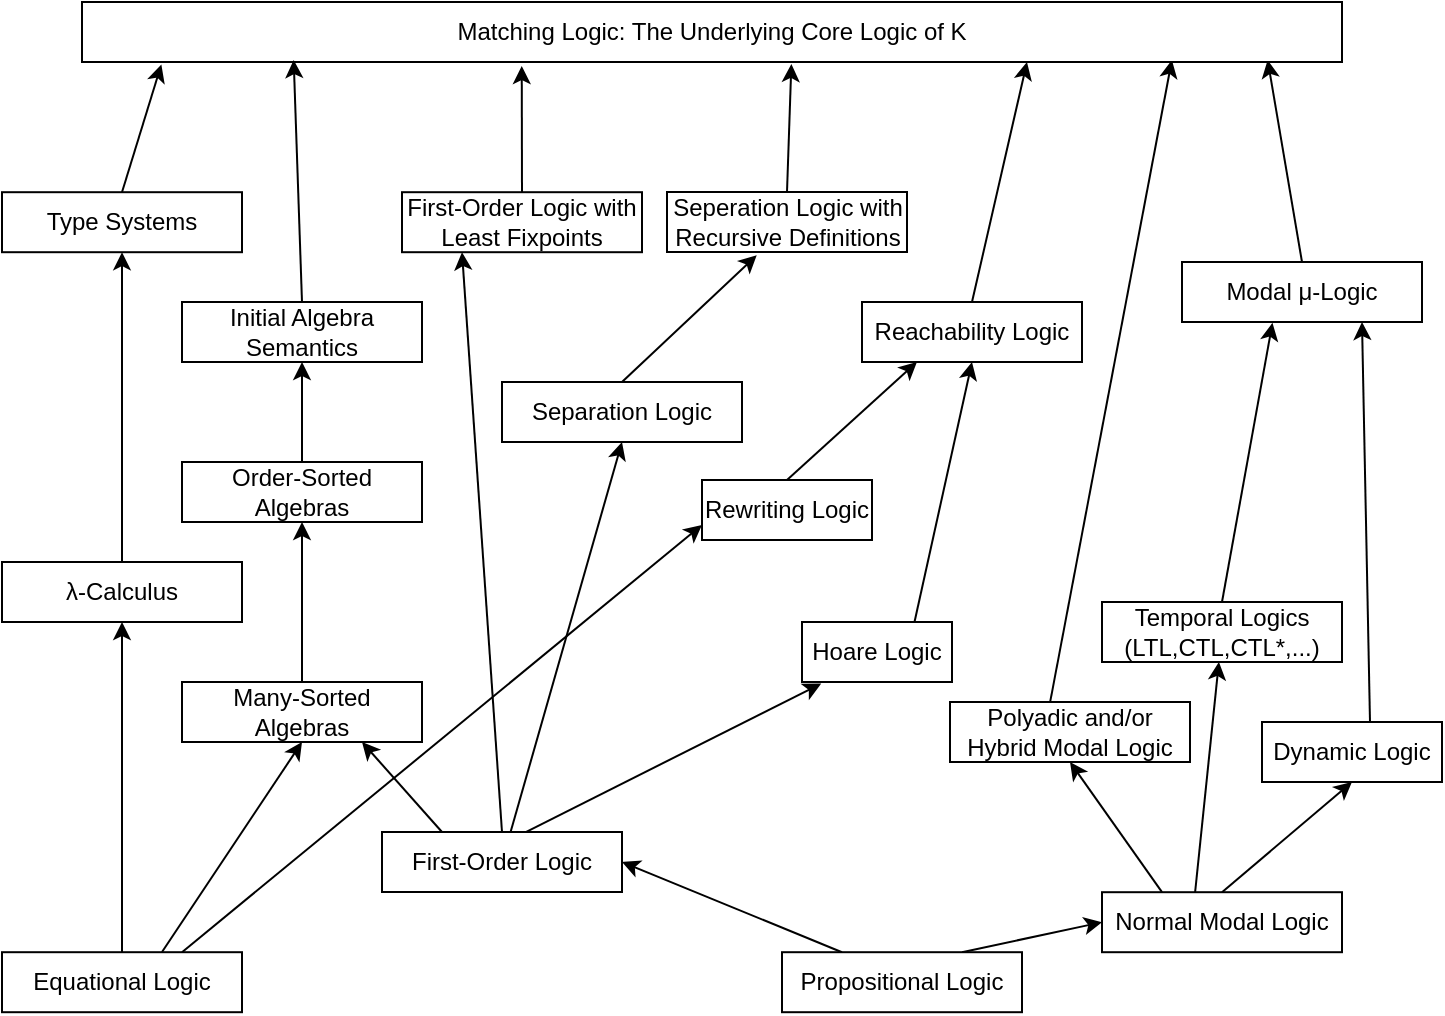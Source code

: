<mxfile version="13.6.2" type="device"><diagram id="r_zGSr2CA-iQkFnaXVkz" name="Page-1"><mxGraphModel dx="1354" dy="834" grid="1" gridSize="10" guides="1" tooltips="1" connect="1" arrows="1" fold="1" page="1" pageScale="1" pageWidth="827" pageHeight="1169" math="0" shadow="0"><root><mxCell id="0"/><mxCell id="1" parent="0"/><mxCell id="j13BER8KOyGRcytFWF9j-1" style="rounded=0;orthogonalLoop=1;jettySize=auto;html=1;exitX=0.25;exitY=0;exitDx=0;exitDy=0;entryX=1;entryY=0.5;entryDx=0;entryDy=0;" edge="1" parent="1" source="j13BER8KOyGRcytFWF9j-3" target="j13BER8KOyGRcytFWF9j-23"><mxGeometry relative="1" as="geometry"><mxPoint x="510" y="520" as="targetPoint"/></mxGeometry></mxCell><mxCell id="j13BER8KOyGRcytFWF9j-2" style="edgeStyle=none;rounded=0;orthogonalLoop=1;jettySize=auto;html=1;exitX=0.75;exitY=0;exitDx=0;exitDy=0;entryX=0;entryY=0.5;entryDx=0;entryDy=0;" edge="1" parent="1" source="j13BER8KOyGRcytFWF9j-3" target="j13BER8KOyGRcytFWF9j-11"><mxGeometry relative="1" as="geometry"><mxPoint x="690" y="590" as="targetPoint"/></mxGeometry></mxCell><mxCell id="j13BER8KOyGRcytFWF9j-3" value="Propositional Logic" style="rounded=0;whiteSpace=wrap;html=1;" vertex="1" parent="1"><mxGeometry x="530" y="645.1" width="120" height="30" as="geometry"/></mxCell><mxCell id="j13BER8KOyGRcytFWF9j-4" style="edgeStyle=none;rounded=0;orthogonalLoop=1;jettySize=auto;html=1;exitX=0.5;exitY=0;exitDx=0;exitDy=0;entryX=0.349;entryY=1.067;entryDx=0;entryDy=0;entryPerimeter=0;" edge="1" parent="1" source="j13BER8KOyGRcytFWF9j-5" target="j13BER8KOyGRcytFWF9j-40"><mxGeometry relative="1" as="geometry"/></mxCell><mxCell id="j13BER8KOyGRcytFWF9j-5" value="First-Order Logic with Least Fixpoints" style="rounded=0;whiteSpace=wrap;html=1;" vertex="1" parent="1"><mxGeometry x="340" y="265.1" width="120" height="30" as="geometry"/></mxCell><mxCell id="j13BER8KOyGRcytFWF9j-6" style="edgeStyle=none;rounded=0;orthogonalLoop=1;jettySize=auto;html=1;exitX=0.5;exitY=0;exitDx=0;exitDy=0;entryX=0.563;entryY=1.033;entryDx=0;entryDy=0;entryPerimeter=0;" edge="1" parent="1" source="j13BER8KOyGRcytFWF9j-7" target="j13BER8KOyGRcytFWF9j-40"><mxGeometry relative="1" as="geometry"><mxPoint x="590" y="350" as="targetPoint"/></mxGeometry></mxCell><mxCell id="j13BER8KOyGRcytFWF9j-7" value="Seperation Logic with Recursive Definitions" style="rounded=0;whiteSpace=wrap;html=1;" vertex="1" parent="1"><mxGeometry x="472.5" y="265" width="120" height="30" as="geometry"/></mxCell><mxCell id="j13BER8KOyGRcytFWF9j-8" value="" style="edgeStyle=none;rounded=0;orthogonalLoop=1;jettySize=auto;html=1;exitX=0.388;exitY=0;exitDx=0;exitDy=0;exitPerimeter=0;" edge="1" parent="1" source="j13BER8KOyGRcytFWF9j-11" target="j13BER8KOyGRcytFWF9j-13"><mxGeometry relative="1" as="geometry"/></mxCell><mxCell id="j13BER8KOyGRcytFWF9j-9" style="edgeStyle=none;rounded=0;orthogonalLoop=1;jettySize=auto;html=1;entryX=0.5;entryY=1;entryDx=0;entryDy=0;exitX=0.5;exitY=0;exitDx=0;exitDy=0;" edge="1" parent="1" source="j13BER8KOyGRcytFWF9j-11" target="j13BER8KOyGRcytFWF9j-15"><mxGeometry relative="1" as="geometry"><mxPoint x="850" y="520" as="targetPoint"/></mxGeometry></mxCell><mxCell id="j13BER8KOyGRcytFWF9j-10" style="edgeStyle=none;rounded=0;orthogonalLoop=1;jettySize=auto;html=1;exitX=0.25;exitY=0;exitDx=0;exitDy=0;entryX=0.5;entryY=1;entryDx=0;entryDy=0;" edge="1" parent="1" source="j13BER8KOyGRcytFWF9j-11" target="j13BER8KOyGRcytFWF9j-17"><mxGeometry relative="1" as="geometry"/></mxCell><mxCell id="j13BER8KOyGRcytFWF9j-11" value="Normal Modal Logic" style="rounded=0;whiteSpace=wrap;html=1;" vertex="1" parent="1"><mxGeometry x="690" y="615.1" width="120" height="30" as="geometry"/></mxCell><mxCell id="j13BER8KOyGRcytFWF9j-12" style="edgeStyle=none;rounded=0;orthogonalLoop=1;jettySize=auto;html=1;exitX=0.5;exitY=0;exitDx=0;exitDy=0;entryX=0.377;entryY=1.013;entryDx=0;entryDy=0;entryPerimeter=0;" edge="1" parent="1" source="j13BER8KOyGRcytFWF9j-13" target="j13BER8KOyGRcytFWF9j-19"><mxGeometry relative="1" as="geometry"><Array as="points"/></mxGeometry></mxCell><mxCell id="j13BER8KOyGRcytFWF9j-13" value="Temporal Logics (LTL,CTL,CTL*,...)" style="rounded=0;whiteSpace=wrap;html=1;" vertex="1" parent="1"><mxGeometry x="690" y="470" width="120" height="30" as="geometry"/></mxCell><mxCell id="j13BER8KOyGRcytFWF9j-14" style="edgeStyle=none;rounded=0;orthogonalLoop=1;jettySize=auto;html=1;exitX=0.6;exitY=0;exitDx=0;exitDy=0;entryX=0.75;entryY=1;entryDx=0;entryDy=0;exitPerimeter=0;" edge="1" parent="1" source="j13BER8KOyGRcytFWF9j-15" target="j13BER8KOyGRcytFWF9j-19"><mxGeometry relative="1" as="geometry"><mxPoint x="890" y="460" as="targetPoint"/></mxGeometry></mxCell><mxCell id="j13BER8KOyGRcytFWF9j-15" value="Dynamic Logic&lt;br&gt;" style="rounded=0;whiteSpace=wrap;html=1;" vertex="1" parent="1"><mxGeometry x="770" y="530" width="90" height="30" as="geometry"/></mxCell><mxCell id="j13BER8KOyGRcytFWF9j-16" style="edgeStyle=none;rounded=0;orthogonalLoop=1;jettySize=auto;html=1;exitX=0.415;exitY=0.047;exitDx=0;exitDy=0;exitPerimeter=0;entryX=0.865;entryY=0.967;entryDx=0;entryDy=0;entryPerimeter=0;" edge="1" parent="1" source="j13BER8KOyGRcytFWF9j-17" target="j13BER8KOyGRcytFWF9j-40"><mxGeometry relative="1" as="geometry"><mxPoint x="710" y="247" as="targetPoint"/></mxGeometry></mxCell><mxCell id="j13BER8KOyGRcytFWF9j-17" value="Polyadic and/or Hybrid Modal Logic" style="rounded=0;whiteSpace=wrap;html=1;" vertex="1" parent="1"><mxGeometry x="614" y="520" width="120" height="30" as="geometry"/></mxCell><mxCell id="j13BER8KOyGRcytFWF9j-18" style="edgeStyle=none;rounded=0;orthogonalLoop=1;jettySize=auto;html=1;exitX=0.5;exitY=0;exitDx=0;exitDy=0;entryX=0.941;entryY=0.967;entryDx=0;entryDy=0;entryPerimeter=0;" edge="1" parent="1" source="j13BER8KOyGRcytFWF9j-19" target="j13BER8KOyGRcytFWF9j-40"><mxGeometry relative="1" as="geometry"/></mxCell><mxCell id="j13BER8KOyGRcytFWF9j-19" value="Modal μ-Logic" style="rounded=0;whiteSpace=wrap;html=1;" vertex="1" parent="1"><mxGeometry x="730" y="300" width="120" height="30" as="geometry"/></mxCell><mxCell id="j13BER8KOyGRcytFWF9j-20" style="edgeStyle=none;rounded=0;orthogonalLoop=1;jettySize=auto;html=1;exitX=0.5;exitY=0;exitDx=0;exitDy=0;entryX=0.25;entryY=1;entryDx=0;entryDy=0;" edge="1" parent="1" source="j13BER8KOyGRcytFWF9j-23" target="j13BER8KOyGRcytFWF9j-5"><mxGeometry relative="1" as="geometry"><mxPoint x="430" y="500" as="targetPoint"/></mxGeometry></mxCell><mxCell id="j13BER8KOyGRcytFWF9j-21" value="" style="edgeStyle=none;rounded=0;orthogonalLoop=1;jettySize=auto;html=1;entryX=0.5;entryY=1;entryDx=0;entryDy=0;" edge="1" parent="1" source="j13BER8KOyGRcytFWF9j-23" target="j13BER8KOyGRcytFWF9j-25"><mxGeometry relative="1" as="geometry"/></mxCell><mxCell id="j13BER8KOyGRcytFWF9j-22" style="edgeStyle=none;rounded=0;orthogonalLoop=1;jettySize=auto;html=1;exitX=0.593;exitY=0.013;exitDx=0;exitDy=0;entryX=0.128;entryY=1.027;entryDx=0;entryDy=0;fontSize=17;exitPerimeter=0;entryPerimeter=0;" edge="1" parent="1" source="j13BER8KOyGRcytFWF9j-23" target="j13BER8KOyGRcytFWF9j-29"><mxGeometry relative="1" as="geometry"/></mxCell><mxCell id="j13BER8KOyGRcytFWF9j-47" style="rounded=0;orthogonalLoop=1;jettySize=auto;html=1;exitX=0.25;exitY=0;exitDx=0;exitDy=0;entryX=0.75;entryY=1;entryDx=0;entryDy=0;" edge="1" parent="1" source="j13BER8KOyGRcytFWF9j-23" target="j13BER8KOyGRcytFWF9j-42"><mxGeometry relative="1" as="geometry"/></mxCell><mxCell id="j13BER8KOyGRcytFWF9j-23" value="First-Order Logic" style="rounded=0;whiteSpace=wrap;html=1;" vertex="1" parent="1"><mxGeometry x="330" y="585" width="120" height="30" as="geometry"/></mxCell><mxCell id="j13BER8KOyGRcytFWF9j-24" style="edgeStyle=none;rounded=0;orthogonalLoop=1;jettySize=auto;html=1;exitX=0.5;exitY=0;exitDx=0;exitDy=0;entryX=0.374;entryY=1.053;entryDx=0;entryDy=0;entryPerimeter=0;" edge="1" parent="1" source="j13BER8KOyGRcytFWF9j-25" target="j13BER8KOyGRcytFWF9j-7"><mxGeometry relative="1" as="geometry"/></mxCell><mxCell id="j13BER8KOyGRcytFWF9j-25" value="Separation Logic" style="rounded=0;whiteSpace=wrap;html=1;" vertex="1" parent="1"><mxGeometry x="390" y="360" width="120" height="30" as="geometry"/></mxCell><mxCell id="j13BER8KOyGRcytFWF9j-26" style="edgeStyle=none;rounded=0;orthogonalLoop=1;jettySize=auto;html=1;exitX=0.5;exitY=0;exitDx=0;exitDy=0;entryX=0.75;entryY=1;entryDx=0;entryDy=0;" edge="1" parent="1" source="j13BER8KOyGRcytFWF9j-27" target="j13BER8KOyGRcytFWF9j-40"><mxGeometry relative="1" as="geometry"/></mxCell><mxCell id="j13BER8KOyGRcytFWF9j-27" value="Reachability Logic" style="rounded=0;whiteSpace=wrap;html=1;" vertex="1" parent="1"><mxGeometry x="570" y="320" width="110" height="30" as="geometry"/></mxCell><mxCell id="j13BER8KOyGRcytFWF9j-28" style="edgeStyle=none;rounded=0;orthogonalLoop=1;jettySize=auto;html=1;exitX=0.75;exitY=0;exitDx=0;exitDy=0;entryX=0.5;entryY=1;entryDx=0;entryDy=0;" edge="1" parent="1" source="j13BER8KOyGRcytFWF9j-29" target="j13BER8KOyGRcytFWF9j-27"><mxGeometry relative="1" as="geometry"><mxPoint x="570" y="331" as="targetPoint"/></mxGeometry></mxCell><mxCell id="j13BER8KOyGRcytFWF9j-29" value="Hoare Logic" style="rounded=0;whiteSpace=wrap;html=1;" vertex="1" parent="1"><mxGeometry x="540" y="480" width="75" height="30" as="geometry"/></mxCell><mxCell id="j13BER8KOyGRcytFWF9j-30" style="rounded=0;orthogonalLoop=1;jettySize=auto;html=1;exitX=0.5;exitY=0;exitDx=0;exitDy=0;entryX=0.25;entryY=1;entryDx=0;entryDy=0;" edge="1" parent="1" source="j13BER8KOyGRcytFWF9j-31" target="j13BER8KOyGRcytFWF9j-27"><mxGeometry relative="1" as="geometry"/></mxCell><mxCell id="j13BER8KOyGRcytFWF9j-31" value="Rewriting Logic" style="rounded=0;whiteSpace=wrap;html=1;" vertex="1" parent="1"><mxGeometry x="490" y="409" width="85" height="30" as="geometry"/></mxCell><mxCell id="j13BER8KOyGRcytFWF9j-32" style="rounded=0;orthogonalLoop=1;jettySize=auto;html=1;exitX=0.75;exitY=0;exitDx=0;exitDy=0;entryX=0;entryY=0.75;entryDx=0;entryDy=0;" edge="1" parent="1" source="j13BER8KOyGRcytFWF9j-39" target="j13BER8KOyGRcytFWF9j-31"><mxGeometry relative="1" as="geometry"/></mxCell><mxCell id="j13BER8KOyGRcytFWF9j-33" value="" style="edgeStyle=none;rounded=0;orthogonalLoop=1;jettySize=auto;html=1;" edge="1" parent="1" source="j13BER8KOyGRcytFWF9j-34" target="j13BER8KOyGRcytFWF9j-36"><mxGeometry relative="1" as="geometry"/></mxCell><mxCell id="j13BER8KOyGRcytFWF9j-34" value="&lt;span&gt;λ-&lt;/span&gt;Calculus" style="rounded=0;whiteSpace=wrap;html=1;" vertex="1" parent="1"><mxGeometry x="140" y="450.0" width="120" height="30" as="geometry"/></mxCell><mxCell id="j13BER8KOyGRcytFWF9j-35" style="edgeStyle=none;rounded=0;orthogonalLoop=1;jettySize=auto;html=1;exitX=0.5;exitY=0;exitDx=0;exitDy=0;entryX=0.063;entryY=1.04;entryDx=0;entryDy=0;entryPerimeter=0;" edge="1" parent="1" source="j13BER8KOyGRcytFWF9j-36" target="j13BER8KOyGRcytFWF9j-40"><mxGeometry relative="1" as="geometry"><mxPoint x="350" y="230" as="targetPoint"/></mxGeometry></mxCell><mxCell id="j13BER8KOyGRcytFWF9j-36" value="Type Systems" style="rounded=0;whiteSpace=wrap;html=1;" vertex="1" parent="1"><mxGeometry x="140" y="265.1" width="120" height="30" as="geometry"/></mxCell><mxCell id="j13BER8KOyGRcytFWF9j-37" value="" style="edgeStyle=none;rounded=0;orthogonalLoop=1;jettySize=auto;html=1;" edge="1" parent="1" source="j13BER8KOyGRcytFWF9j-39" target="j13BER8KOyGRcytFWF9j-34"><mxGeometry relative="1" as="geometry"/></mxCell><mxCell id="j13BER8KOyGRcytFWF9j-38" style="edgeStyle=none;rounded=0;orthogonalLoop=1;jettySize=auto;html=1;entryX=0.5;entryY=1;entryDx=0;entryDy=0;startArrow=none;endArrow=classic;endFill=1;startFill=0;" edge="1" parent="1" target="j13BER8KOyGRcytFWF9j-42"><mxGeometry relative="1" as="geometry"><mxPoint x="220" y="645" as="sourcePoint"/></mxGeometry></mxCell><mxCell id="j13BER8KOyGRcytFWF9j-39" value="Equational Logic" style="rounded=0;whiteSpace=wrap;html=1;" vertex="1" parent="1"><mxGeometry x="140" y="645.1" width="120" height="30" as="geometry"/></mxCell><mxCell id="j13BER8KOyGRcytFWF9j-40" value="Matching Logic: The Underlying Core Logic of K" style="rounded=0;whiteSpace=wrap;html=1;" vertex="1" parent="1"><mxGeometry x="180" y="170" width="630" height="30" as="geometry"/></mxCell><mxCell id="j13BER8KOyGRcytFWF9j-41" value="" style="edgeStyle=none;rounded=0;orthogonalLoop=1;jettySize=auto;html=1;" edge="1" parent="1" source="j13BER8KOyGRcytFWF9j-42" target="j13BER8KOyGRcytFWF9j-44"><mxGeometry relative="1" as="geometry"/></mxCell><mxCell id="j13BER8KOyGRcytFWF9j-42" value="Many-Sorted Algebras" style="rounded=0;whiteSpace=wrap;html=1;" vertex="1" parent="1"><mxGeometry x="230" y="510.0" width="120" height="30" as="geometry"/></mxCell><mxCell id="j13BER8KOyGRcytFWF9j-43" style="edgeStyle=none;rounded=0;orthogonalLoop=1;jettySize=auto;html=1;exitX=0.5;exitY=0;exitDx=0;exitDy=0;entryX=0.5;entryY=1;entryDx=0;entryDy=0;" edge="1" parent="1" source="j13BER8KOyGRcytFWF9j-44" target="j13BER8KOyGRcytFWF9j-46"><mxGeometry relative="1" as="geometry"><mxPoint x="290" y="350" as="targetPoint"/></mxGeometry></mxCell><mxCell id="j13BER8KOyGRcytFWF9j-44" value="Order-Sorted Algebras" style="rounded=0;whiteSpace=wrap;html=1;" vertex="1" parent="1"><mxGeometry x="230" y="400.0" width="120" height="30" as="geometry"/></mxCell><mxCell id="j13BER8KOyGRcytFWF9j-45" style="rounded=0;orthogonalLoop=1;jettySize=auto;html=1;exitX=0.5;exitY=0;exitDx=0;exitDy=0;entryX=0.168;entryY=0.967;entryDx=0;entryDy=0;entryPerimeter=0;" edge="1" parent="1" source="j13BER8KOyGRcytFWF9j-46" target="j13BER8KOyGRcytFWF9j-40"><mxGeometry relative="1" as="geometry"/></mxCell><mxCell id="j13BER8KOyGRcytFWF9j-46" value="Initial Algebra Semantics" style="rounded=0;whiteSpace=wrap;html=1;" vertex="1" parent="1"><mxGeometry x="230" y="320.0" width="120" height="30" as="geometry"/></mxCell></root></mxGraphModel></diagram></mxfile>